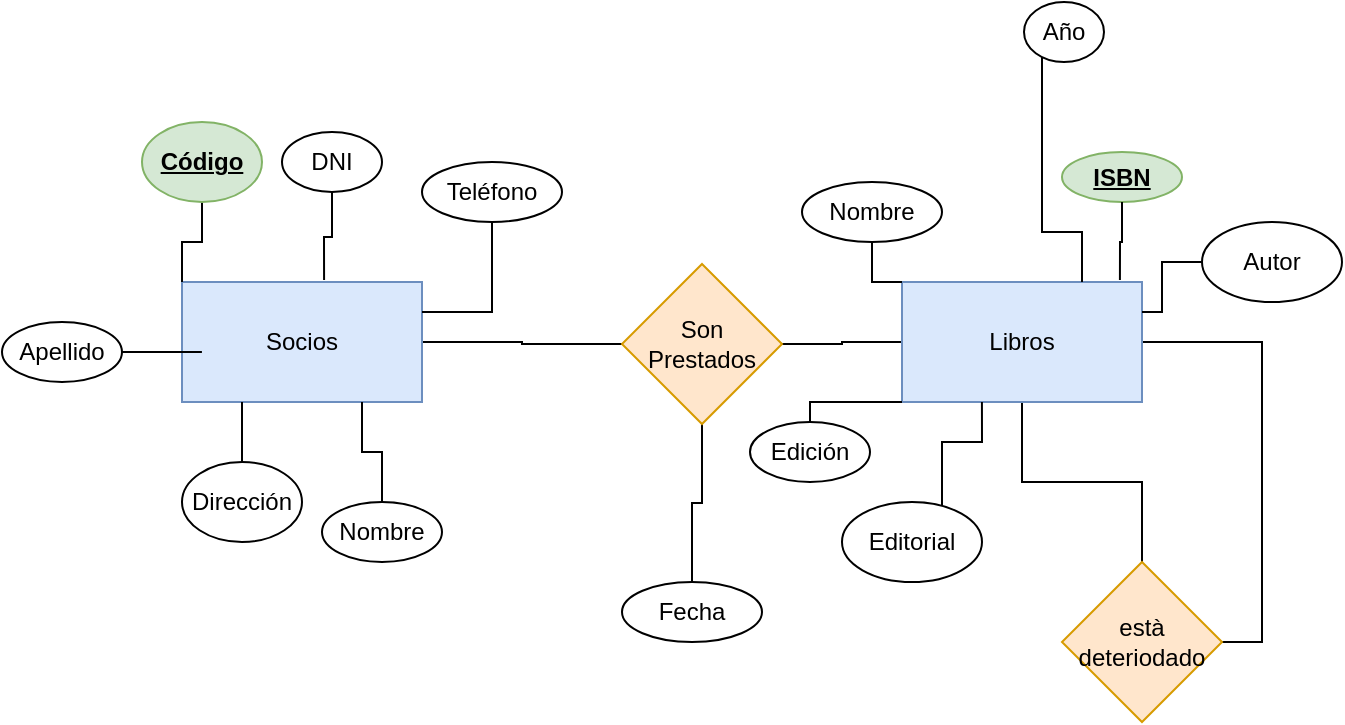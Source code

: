 <mxfile version="21.8.2" type="github">
  <diagram name="Página-1" id="uAE7e1SUV2As11e1y4PW">
    <mxGraphModel dx="1553" dy="597" grid="1" gridSize="10" guides="1" tooltips="1" connect="1" arrows="1" fold="1" page="1" pageScale="1" pageWidth="827" pageHeight="1169" math="0" shadow="0">
      <root>
        <mxCell id="0" />
        <mxCell id="1" parent="0" />
        <mxCell id="h4pqjyggCQl6bTQk2SqC-3" value="" style="edgeStyle=orthogonalEdgeStyle;rounded=0;orthogonalLoop=1;jettySize=auto;html=1;endArrow=none;endFill=0;" edge="1" parent="1" source="h4pqjyggCQl6bTQk2SqC-1" target="h4pqjyggCQl6bTQk2SqC-2">
          <mxGeometry relative="1" as="geometry" />
        </mxCell>
        <mxCell id="h4pqjyggCQl6bTQk2SqC-1" value="Socios" style="whiteSpace=wrap;html=1;fillColor=#dae8fc;strokeColor=#6c8ebf;" vertex="1" parent="1">
          <mxGeometry x="169" y="310" width="120" height="60" as="geometry" />
        </mxCell>
        <mxCell id="h4pqjyggCQl6bTQk2SqC-5" value="" style="edgeStyle=orthogonalEdgeStyle;rounded=0;orthogonalLoop=1;jettySize=auto;html=1;endArrow=none;endFill=0;" edge="1" parent="1" source="h4pqjyggCQl6bTQk2SqC-2" target="h4pqjyggCQl6bTQk2SqC-4">
          <mxGeometry relative="1" as="geometry" />
        </mxCell>
        <mxCell id="h4pqjyggCQl6bTQk2SqC-19" value="" style="edgeStyle=orthogonalEdgeStyle;rounded=0;orthogonalLoop=1;jettySize=auto;html=1;endArrow=none;endFill=0;" edge="1" parent="1" source="h4pqjyggCQl6bTQk2SqC-2" target="h4pqjyggCQl6bTQk2SqC-18">
          <mxGeometry relative="1" as="geometry" />
        </mxCell>
        <mxCell id="h4pqjyggCQl6bTQk2SqC-2" value="&lt;div&gt;Son&lt;br&gt;&lt;/div&gt;&lt;div&gt;Prestados&lt;/div&gt;" style="rhombus;whiteSpace=wrap;html=1;fillColor=#ffe6cc;strokeColor=#d79b00;" vertex="1" parent="1">
          <mxGeometry x="389" y="301" width="80" height="80" as="geometry" />
        </mxCell>
        <mxCell id="h4pqjyggCQl6bTQk2SqC-9" value="" style="edgeStyle=orthogonalEdgeStyle;rounded=0;orthogonalLoop=1;jettySize=auto;html=1;endArrow=none;endFill=0;" edge="1" parent="1" source="h4pqjyggCQl6bTQk2SqC-4" target="h4pqjyggCQl6bTQk2SqC-8">
          <mxGeometry relative="1" as="geometry" />
        </mxCell>
        <mxCell id="h4pqjyggCQl6bTQk2SqC-11" style="edgeStyle=orthogonalEdgeStyle;rounded=0;orthogonalLoop=1;jettySize=auto;html=1;exitX=1;exitY=0.5;exitDx=0;exitDy=0;entryX=1;entryY=0.5;entryDx=0;entryDy=0;endArrow=none;endFill=0;" edge="1" parent="1" source="h4pqjyggCQl6bTQk2SqC-4" target="h4pqjyggCQl6bTQk2SqC-8">
          <mxGeometry relative="1" as="geometry" />
        </mxCell>
        <mxCell id="h4pqjyggCQl6bTQk2SqC-4" value="Libros" style="whiteSpace=wrap;html=1;fillColor=#dae8fc;strokeColor=#6c8ebf;" vertex="1" parent="1">
          <mxGeometry x="529" y="310" width="120" height="60" as="geometry" />
        </mxCell>
        <mxCell id="h4pqjyggCQl6bTQk2SqC-8" value="&lt;div&gt;està&lt;/div&gt;&lt;div&gt;deteriodado&lt;br&gt;&lt;/div&gt;" style="rhombus;whiteSpace=wrap;html=1;fillColor=#ffe6cc;strokeColor=#d79b00;" vertex="1" parent="1">
          <mxGeometry x="609" y="450" width="80" height="80" as="geometry" />
        </mxCell>
        <mxCell id="h4pqjyggCQl6bTQk2SqC-18" value="Fecha" style="ellipse;whiteSpace=wrap;html=1;" vertex="1" parent="1">
          <mxGeometry x="389" y="460" width="70" height="30" as="geometry" />
        </mxCell>
        <mxCell id="h4pqjyggCQl6bTQk2SqC-20" value="Apellido" style="ellipse;whiteSpace=wrap;html=1;" vertex="1" parent="1">
          <mxGeometry x="79" y="330" width="60" height="30" as="geometry" />
        </mxCell>
        <mxCell id="h4pqjyggCQl6bTQk2SqC-30" style="edgeStyle=orthogonalEdgeStyle;rounded=0;orthogonalLoop=1;jettySize=auto;html=1;entryX=1;entryY=0.25;entryDx=0;entryDy=0;endArrow=none;endFill=0;" edge="1" parent="1" source="h4pqjyggCQl6bTQk2SqC-21" target="h4pqjyggCQl6bTQk2SqC-1">
          <mxGeometry relative="1" as="geometry" />
        </mxCell>
        <mxCell id="h4pqjyggCQl6bTQk2SqC-21" value="Teléfono" style="ellipse;whiteSpace=wrap;html=1;" vertex="1" parent="1">
          <mxGeometry x="289" y="250" width="70" height="30" as="geometry" />
        </mxCell>
        <mxCell id="h4pqjyggCQl6bTQk2SqC-29" style="edgeStyle=orthogonalEdgeStyle;rounded=0;orthogonalLoop=1;jettySize=auto;html=1;entryX=0.75;entryY=1;entryDx=0;entryDy=0;endArrow=none;endFill=0;" edge="1" parent="1" source="h4pqjyggCQl6bTQk2SqC-22" target="h4pqjyggCQl6bTQk2SqC-1">
          <mxGeometry relative="1" as="geometry" />
        </mxCell>
        <mxCell id="h4pqjyggCQl6bTQk2SqC-22" value="Nombre" style="ellipse;whiteSpace=wrap;html=1;" vertex="1" parent="1">
          <mxGeometry x="239" y="420" width="60" height="30" as="geometry" />
        </mxCell>
        <mxCell id="h4pqjyggCQl6bTQk2SqC-28" style="edgeStyle=orthogonalEdgeStyle;rounded=0;orthogonalLoop=1;jettySize=auto;html=1;entryX=0.25;entryY=1;entryDx=0;entryDy=0;endArrow=none;endFill=0;" edge="1" parent="1" source="h4pqjyggCQl6bTQk2SqC-23" target="h4pqjyggCQl6bTQk2SqC-1">
          <mxGeometry relative="1" as="geometry" />
        </mxCell>
        <mxCell id="h4pqjyggCQl6bTQk2SqC-23" value="Dirección" style="ellipse;whiteSpace=wrap;html=1;" vertex="1" parent="1">
          <mxGeometry x="169" y="400" width="60" height="40" as="geometry" />
        </mxCell>
        <mxCell id="h4pqjyggCQl6bTQk2SqC-24" value="DNI" style="ellipse;whiteSpace=wrap;html=1;" vertex="1" parent="1">
          <mxGeometry x="219" y="235" width="50" height="30" as="geometry" />
        </mxCell>
        <mxCell id="h4pqjyggCQl6bTQk2SqC-26" style="edgeStyle=orthogonalEdgeStyle;rounded=0;orthogonalLoop=1;jettySize=auto;html=1;entryX=0;entryY=0;entryDx=0;entryDy=0;endArrow=none;endFill=0;" edge="1" parent="1" source="h4pqjyggCQl6bTQk2SqC-25" target="h4pqjyggCQl6bTQk2SqC-1">
          <mxGeometry relative="1" as="geometry" />
        </mxCell>
        <mxCell id="h4pqjyggCQl6bTQk2SqC-25" value="&lt;u&gt;&lt;b&gt;Código&lt;/b&gt;&lt;/u&gt;" style="ellipse;whiteSpace=wrap;html=1;fillColor=#d5e8d4;strokeColor=#82b366;" vertex="1" parent="1">
          <mxGeometry x="149" y="230" width="60" height="40" as="geometry" />
        </mxCell>
        <mxCell id="h4pqjyggCQl6bTQk2SqC-27" style="edgeStyle=orthogonalEdgeStyle;rounded=0;orthogonalLoop=1;jettySize=auto;html=1;entryX=0.592;entryY=-0.017;entryDx=0;entryDy=0;entryPerimeter=0;endArrow=none;endFill=0;" edge="1" parent="1" source="h4pqjyggCQl6bTQk2SqC-24" target="h4pqjyggCQl6bTQk2SqC-1">
          <mxGeometry relative="1" as="geometry" />
        </mxCell>
        <mxCell id="h4pqjyggCQl6bTQk2SqC-31" style="edgeStyle=orthogonalEdgeStyle;rounded=0;orthogonalLoop=1;jettySize=auto;html=1;entryX=0.083;entryY=0.583;entryDx=0;entryDy=0;entryPerimeter=0;endArrow=none;endFill=0;" edge="1" parent="1" source="h4pqjyggCQl6bTQk2SqC-20" target="h4pqjyggCQl6bTQk2SqC-1">
          <mxGeometry relative="1" as="geometry" />
        </mxCell>
        <mxCell id="h4pqjyggCQl6bTQk2SqC-44" style="edgeStyle=orthogonalEdgeStyle;rounded=0;orthogonalLoop=1;jettySize=auto;html=1;endArrow=none;endFill=0;" edge="1" parent="1" source="h4pqjyggCQl6bTQk2SqC-32" target="h4pqjyggCQl6bTQk2SqC-4">
          <mxGeometry relative="1" as="geometry">
            <Array as="points">
              <mxPoint x="483" y="370" />
            </Array>
          </mxGeometry>
        </mxCell>
        <mxCell id="h4pqjyggCQl6bTQk2SqC-32" value="Edición" style="ellipse;whiteSpace=wrap;html=1;" vertex="1" parent="1">
          <mxGeometry x="453" y="380" width="60" height="30" as="geometry" />
        </mxCell>
        <mxCell id="h4pqjyggCQl6bTQk2SqC-43" style="edgeStyle=orthogonalEdgeStyle;rounded=0;orthogonalLoop=1;jettySize=auto;html=1;entryX=0.75;entryY=0;entryDx=0;entryDy=0;endArrow=none;endFill=0;" edge="1" parent="1" source="h4pqjyggCQl6bTQk2SqC-33" target="h4pqjyggCQl6bTQk2SqC-4">
          <mxGeometry relative="1" as="geometry">
            <Array as="points">
              <mxPoint x="599" y="285" />
              <mxPoint x="619" y="285" />
            </Array>
          </mxGeometry>
        </mxCell>
        <mxCell id="h4pqjyggCQl6bTQk2SqC-33" value="Año" style="ellipse;whiteSpace=wrap;html=1;" vertex="1" parent="1">
          <mxGeometry x="590" y="170" width="40" height="30" as="geometry" />
        </mxCell>
        <mxCell id="h4pqjyggCQl6bTQk2SqC-41" style="edgeStyle=orthogonalEdgeStyle;rounded=0;orthogonalLoop=1;jettySize=auto;html=1;entryX=1;entryY=0.25;entryDx=0;entryDy=0;endArrow=none;endFill=0;" edge="1" parent="1" source="h4pqjyggCQl6bTQk2SqC-34" target="h4pqjyggCQl6bTQk2SqC-4">
          <mxGeometry relative="1" as="geometry" />
        </mxCell>
        <mxCell id="h4pqjyggCQl6bTQk2SqC-34" value="Autor" style="ellipse;whiteSpace=wrap;html=1;" vertex="1" parent="1">
          <mxGeometry x="679" y="280" width="70" height="40" as="geometry" />
        </mxCell>
        <mxCell id="h4pqjyggCQl6bTQk2SqC-35" value="Editorial" style="ellipse;whiteSpace=wrap;html=1;" vertex="1" parent="1">
          <mxGeometry x="499" y="420" width="70" height="40" as="geometry" />
        </mxCell>
        <mxCell id="h4pqjyggCQl6bTQk2SqC-39" style="edgeStyle=orthogonalEdgeStyle;rounded=0;orthogonalLoop=1;jettySize=auto;html=1;entryX=0;entryY=0;entryDx=0;entryDy=0;endArrow=none;endFill=0;" edge="1" parent="1" source="h4pqjyggCQl6bTQk2SqC-36" target="h4pqjyggCQl6bTQk2SqC-4">
          <mxGeometry relative="1" as="geometry" />
        </mxCell>
        <mxCell id="h4pqjyggCQl6bTQk2SqC-36" value="Nombre" style="ellipse;whiteSpace=wrap;html=1;" vertex="1" parent="1">
          <mxGeometry x="479" y="260" width="70" height="30" as="geometry" />
        </mxCell>
        <mxCell id="h4pqjyggCQl6bTQk2SqC-37" value="&lt;u&gt;&lt;b&gt;ISBN&lt;/b&gt;&lt;/u&gt;" style="ellipse;whiteSpace=wrap;html=1;fillColor=#d5e8d4;strokeColor=#82b366;" vertex="1" parent="1">
          <mxGeometry x="609" y="245" width="60" height="25" as="geometry" />
        </mxCell>
        <mxCell id="h4pqjyggCQl6bTQk2SqC-38" style="edgeStyle=orthogonalEdgeStyle;rounded=0;orthogonalLoop=1;jettySize=auto;html=1;entryX=0.908;entryY=-0.017;entryDx=0;entryDy=0;entryPerimeter=0;endArrow=none;endFill=0;" edge="1" parent="1" source="h4pqjyggCQl6bTQk2SqC-37" target="h4pqjyggCQl6bTQk2SqC-4">
          <mxGeometry relative="1" as="geometry" />
        </mxCell>
        <mxCell id="h4pqjyggCQl6bTQk2SqC-40" style="edgeStyle=orthogonalEdgeStyle;rounded=0;orthogonalLoop=1;jettySize=auto;html=1;entryX=0.333;entryY=1;entryDx=0;entryDy=0;entryPerimeter=0;endArrow=none;endFill=0;" edge="1" parent="1" source="h4pqjyggCQl6bTQk2SqC-35" target="h4pqjyggCQl6bTQk2SqC-4">
          <mxGeometry relative="1" as="geometry">
            <Array as="points">
              <mxPoint x="549" y="400" />
              <mxPoint x="549" y="390" />
              <mxPoint x="569" y="390" />
            </Array>
          </mxGeometry>
        </mxCell>
      </root>
    </mxGraphModel>
  </diagram>
</mxfile>
